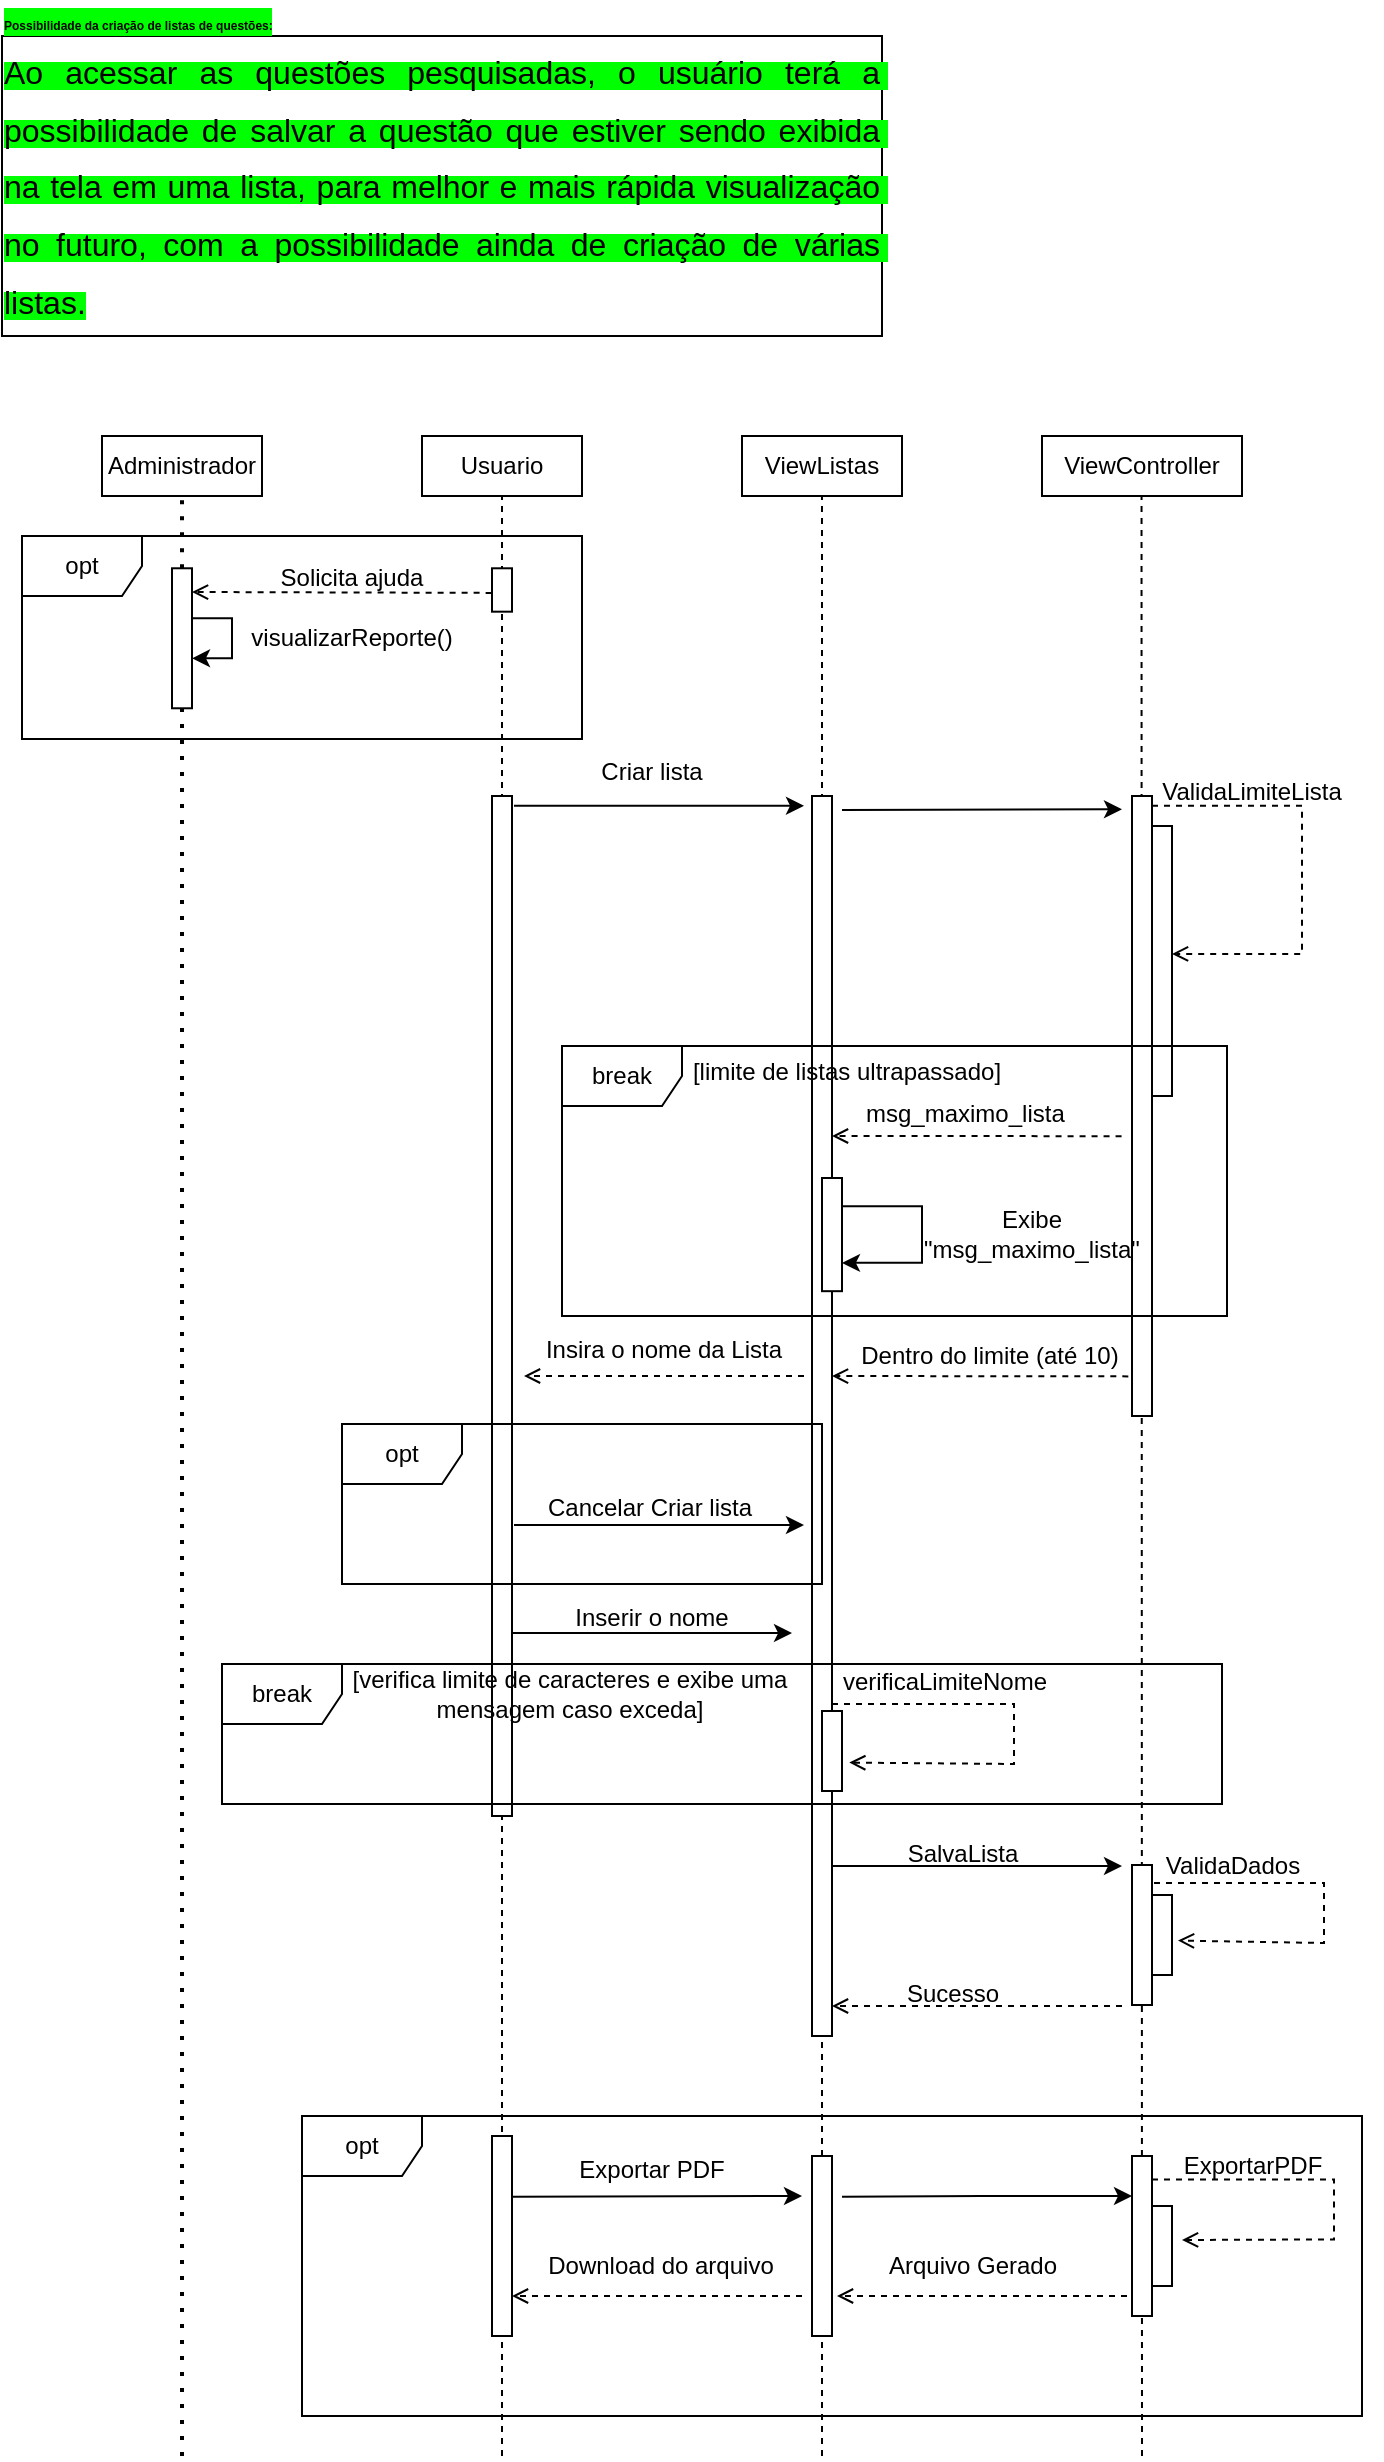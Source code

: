 <mxfile version="27.1.1">
  <diagram name="Página-1" id="BLvk0eQHxglNfP6eWdGU">
    <mxGraphModel dx="993" dy="403" grid="1" gridSize="10" guides="1" tooltips="1" connect="1" arrows="1" fold="1" page="1" pageScale="1" pageWidth="827" pageHeight="1169" math="0" shadow="0">
      <root>
        <mxCell id="0" />
        <mxCell id="1" parent="0" />
        <mxCell id="ODyMLqYF2nCaOZKzwvnY-1" value="&lt;span id=&quot;docs-internal-guid-a57da334-7fff-e3e3-7578-2005c0f5c0eb&quot;&gt;&lt;p style=&quot;line-height:1.8;text-align: justify;margin-top:0pt;margin-bottom:0pt;&quot; dir=&quot;ltr&quot;&gt;&lt;span style=&quot;font-family: Arial, sans-serif; background-color: rgb(0, 255, 0); font-weight: 700; font-variant-numeric: normal; font-variant-east-asian: normal; font-variant-alternates: normal; font-variant-position: normal; font-variant-emoji: normal; vertical-align: baseline; white-space-collapse: preserve;&quot;&gt;&lt;font style=&quot;font-size: 6px;&quot;&gt;Possibilidade da criação de listas de questões:&lt;/font&gt;&lt;/span&gt;&lt;/p&gt;&lt;p style=&quot;line-height:1.8;text-align: justify;margin-top:0pt;margin-bottom:0pt;&quot; dir=&quot;ltr&quot;&gt;&lt;span style=&quot;font-family: Arial, sans-serif; background-color: rgb(0, 255, 0); font-variant-numeric: normal; font-variant-east-asian: normal; font-variant-alternates: normal; font-variant-position: normal; font-variant-emoji: normal; vertical-align: baseline; white-space-collapse: preserve;&quot;&gt;&lt;font size=&quot;3&quot;&gt;Ao acessar as questões pesquisadas, o usuário terá a possibilidade de salvar a questão que estiver sendo exibida na tela em uma lista, para melhor e mais rápida visualização no futuro, com a possibilidade ainda de criação de várias listas.&lt;/font&gt;&lt;/span&gt;&lt;/p&gt;&lt;div&gt;&lt;span style=&quot;font-size: 12pt; font-family: Arial, sans-serif; background-color: rgb(0, 255, 0); font-variant-numeric: normal; font-variant-east-asian: normal; font-variant-alternates: normal; font-variant-position: normal; font-variant-emoji: normal; vertical-align: baseline; white-space-collapse: preserve;&quot;&gt;&lt;br&gt;&lt;/span&gt;&lt;/div&gt;&lt;/span&gt;" style="rounded=0;whiteSpace=wrap;html=1;" parent="1" vertex="1">
          <mxGeometry x="30" y="80" width="440" height="150" as="geometry" />
        </mxCell>
        <mxCell id="ODyMLqYF2nCaOZKzwvnY-2" value="Usuario" style="rounded=0;whiteSpace=wrap;html=1;" parent="1" vertex="1">
          <mxGeometry x="240" y="280" width="80" height="30" as="geometry" />
        </mxCell>
        <mxCell id="ODyMLqYF2nCaOZKzwvnY-4" value="" style="endArrow=none;dashed=1;html=1;rounded=0;" parent="1" edge="1">
          <mxGeometry width="50" height="50" relative="1" as="geometry">
            <mxPoint x="280" y="1290" as="sourcePoint" />
            <mxPoint x="280" y="310" as="targetPoint" />
          </mxGeometry>
        </mxCell>
        <mxCell id="YkKsjHE401IhQZZh_499-1" value="ViewListas" style="rounded=0;whiteSpace=wrap;html=1;" parent="1" vertex="1">
          <mxGeometry x="400" y="280" width="80" height="30" as="geometry" />
        </mxCell>
        <mxCell id="YkKsjHE401IhQZZh_499-2" value="" style="rounded=0;whiteSpace=wrap;html=1;" parent="1" vertex="1">
          <mxGeometry x="275" y="460" width="10" height="510" as="geometry" />
        </mxCell>
        <mxCell id="YkKsjHE401IhQZZh_499-6" value="" style="endArrow=none;dashed=1;html=1;rounded=0;" parent="1" edge="1">
          <mxGeometry width="50" height="50" relative="1" as="geometry">
            <mxPoint x="440" y="1290" as="sourcePoint" />
            <mxPoint x="440" y="310" as="targetPoint" />
          </mxGeometry>
        </mxCell>
        <mxCell id="YkKsjHE401IhQZZh_499-7" value="Administrador" style="rounded=0;whiteSpace=wrap;html=1;" parent="1" vertex="1">
          <mxGeometry x="80" y="280" width="80" height="30" as="geometry" />
        </mxCell>
        <mxCell id="YkKsjHE401IhQZZh_499-22" value="opt" style="shape=umlFrame;whiteSpace=wrap;html=1;pointerEvents=0;" parent="1" vertex="1">
          <mxGeometry x="40" y="330" width="280" height="101.5" as="geometry" />
        </mxCell>
        <mxCell id="YkKsjHE401IhQZZh_499-23" value="" style="endArrow=open;html=1;rounded=0;exitX=1.037;exitY=0.719;exitDx=0;exitDy=0;exitPerimeter=0;dashed=1;endFill=0;" parent="1" source="YkKsjHE401IhQZZh_499-26" edge="1">
          <mxGeometry width="50" height="50" relative="1" as="geometry">
            <mxPoint x="235" y="355.501" as="sourcePoint" />
            <mxPoint x="125" y="358" as="targetPoint" />
          </mxGeometry>
        </mxCell>
        <mxCell id="YkKsjHE401IhQZZh_499-25" style="edgeStyle=orthogonalEdgeStyle;rounded=0;orthogonalLoop=1;jettySize=auto;html=1;curved=0;" parent="1" source="YkKsjHE401IhQZZh_499-24" target="YkKsjHE401IhQZZh_499-24" edge="1">
          <mxGeometry relative="1" as="geometry" />
        </mxCell>
        <mxCell id="YkKsjHE401IhQZZh_499-26" value="Solicita ajuda" style="text;html=1;align=center;verticalAlign=middle;whiteSpace=wrap;rounded=0;" parent="1" vertex="1">
          <mxGeometry x="140" y="334.43" width="130" height="33.41" as="geometry" />
        </mxCell>
        <mxCell id="YkKsjHE401IhQZZh_499-27" value="visualizarReporte()" style="text;html=1;align=center;verticalAlign=middle;whiteSpace=wrap;rounded=0;" parent="1" vertex="1">
          <mxGeometry x="160" y="369.21" width="90" height="23.86" as="geometry" />
        </mxCell>
        <mxCell id="YkKsjHE401IhQZZh_499-28" value="" style="html=1;points=[[0,0,0,0,5],[0,1,0,0,-5],[1,0,0,0,5],[1,1,0,0,-5]];perimeter=orthogonalPerimeter;outlineConnect=0;targetShapes=umlLifeline;portConstraint=eastwest;newEdgeStyle={&quot;curved&quot;:0,&quot;rounded&quot;:0};" parent="1" vertex="1">
          <mxGeometry x="275" y="346.145" width="10" height="21.694" as="geometry" />
        </mxCell>
        <mxCell id="YkKsjHE401IhQZZh_499-30" value="" style="endArrow=none;dashed=1;html=1;dashPattern=1 3;strokeWidth=2;rounded=0;" parent="1" source="YkKsjHE401IhQZZh_499-24" edge="1">
          <mxGeometry width="50" height="50" relative="1" as="geometry">
            <mxPoint x="120" y="680" as="sourcePoint" />
            <mxPoint x="120" y="310" as="targetPoint" />
          </mxGeometry>
        </mxCell>
        <mxCell id="YkKsjHE401IhQZZh_499-31" value="" style="endArrow=none;dashed=1;html=1;dashPattern=1 3;strokeWidth=2;rounded=0;" parent="1" target="YkKsjHE401IhQZZh_499-24" edge="1">
          <mxGeometry width="50" height="50" relative="1" as="geometry">
            <mxPoint x="120" y="1290" as="sourcePoint" />
            <mxPoint x="120" y="310" as="targetPoint" />
          </mxGeometry>
        </mxCell>
        <mxCell id="YkKsjHE401IhQZZh_499-24" value="" style="html=1;points=[[0,0,0,0,5],[0,1,0,0,-5],[1,0,0,0,5],[1,1,0,0,-5]];perimeter=orthogonalPerimeter;outlineConnect=0;targetShapes=umlLifeline;portConstraint=eastwest;newEdgeStyle={&quot;curved&quot;:0,&quot;rounded&quot;:0};" parent="1" vertex="1">
          <mxGeometry x="115" y="346.141" width="10" height="70" as="geometry" />
        </mxCell>
        <mxCell id="YkKsjHE401IhQZZh_499-32" value="ViewController" style="rounded=0;whiteSpace=wrap;html=1;" parent="1" vertex="1">
          <mxGeometry x="550" y="280" width="100" height="30" as="geometry" />
        </mxCell>
        <mxCell id="V8U6Opk8REqJxy-VVyZn-2" value="" style="rounded=0;whiteSpace=wrap;html=1;" parent="1" vertex="1">
          <mxGeometry x="435" y="460" width="10" height="620" as="geometry" />
        </mxCell>
        <mxCell id="V8U6Opk8REqJxy-VVyZn-6" value="Criar lista" style="text;html=1;align=center;verticalAlign=middle;whiteSpace=wrap;rounded=0;" parent="1" vertex="1">
          <mxGeometry x="290" y="431.5" width="130" height="33.41" as="geometry" />
        </mxCell>
        <mxCell id="V8U6Opk8REqJxy-VVyZn-7" value="" style="endArrow=classic;html=1;rounded=0;" parent="1" edge="1">
          <mxGeometry width="50" height="50" relative="1" as="geometry">
            <mxPoint x="286" y="464.911" as="sourcePoint" />
            <mxPoint x="431" y="464.91" as="targetPoint" />
          </mxGeometry>
        </mxCell>
        <mxCell id="V8U6Opk8REqJxy-VVyZn-8" value="" style="endArrow=none;dashed=1;html=1;rounded=0;" parent="1" edge="1">
          <mxGeometry width="50" height="50" relative="1" as="geometry">
            <mxPoint x="600" y="1290" as="sourcePoint" />
            <mxPoint x="599.76" y="310" as="targetPoint" />
          </mxGeometry>
        </mxCell>
        <mxCell id="V8U6Opk8REqJxy-VVyZn-10" value="" style="endArrow=none;dashed=1;html=1;rounded=0;" parent="1" edge="1">
          <mxGeometry width="50" height="50" relative="1" as="geometry">
            <mxPoint x="595" y="600.5" as="sourcePoint" />
            <mxPoint x="595" y="630.5" as="targetPoint" />
          </mxGeometry>
        </mxCell>
        <mxCell id="V8U6Opk8REqJxy-VVyZn-9" value="" style="rounded=0;whiteSpace=wrap;html=1;" parent="1" vertex="1">
          <mxGeometry x="595" y="460" width="10" height="310" as="geometry" />
        </mxCell>
        <mxCell id="V8U6Opk8REqJxy-VVyZn-11" value="" style="endArrow=classic;html=1;rounded=0;entryX=0;entryY=0.75;entryDx=0;entryDy=0;" parent="1" target="V8U6Opk8REqJxy-VVyZn-14" edge="1">
          <mxGeometry width="50" height="50" relative="1" as="geometry">
            <mxPoint x="450" y="467" as="sourcePoint" />
            <mxPoint x="590" y="480" as="targetPoint" />
          </mxGeometry>
        </mxCell>
        <mxCell id="V8U6Opk8REqJxy-VVyZn-12" value="" style="rounded=0;whiteSpace=wrap;html=1;" parent="1" vertex="1">
          <mxGeometry x="605" y="475" width="10" height="135" as="geometry" />
        </mxCell>
        <mxCell id="V8U6Opk8REqJxy-VVyZn-13" value="" style="endArrow=open;html=1;rounded=0;exitX=1;exitY=0;exitDx=0;exitDy=0;dashed=1;endFill=0;entryX=1;entryY=0.474;entryDx=0;entryDy=0;entryPerimeter=0;" parent="1" target="V8U6Opk8REqJxy-VVyZn-12" edge="1">
          <mxGeometry width="50" height="50" relative="1" as="geometry">
            <mxPoint x="605" y="464.91" as="sourcePoint" />
            <mxPoint x="615" y="522.41" as="targetPoint" />
            <Array as="points">
              <mxPoint x="680" y="464.91" />
              <mxPoint x="680" y="539" />
            </Array>
          </mxGeometry>
        </mxCell>
        <mxCell id="V8U6Opk8REqJxy-VVyZn-14" value="ValidaLimiteLista" style="text;html=1;align=center;verticalAlign=middle;whiteSpace=wrap;rounded=0;" parent="1" vertex="1">
          <mxGeometry x="590" y="441.59" width="130" height="33.41" as="geometry" />
        </mxCell>
        <mxCell id="V8U6Opk8REqJxy-VVyZn-23" value="" style="endArrow=open;html=1;rounded=0;dashed=1;endFill=0;entryX=1.184;entryY=0.459;entryDx=0;entryDy=0;entryPerimeter=0;" parent="1" edge="1">
          <mxGeometry width="50" height="50" relative="1" as="geometry">
            <mxPoint x="593.16" y="750.19" as="sourcePoint" />
            <mxPoint x="445.0" y="750" as="targetPoint" />
          </mxGeometry>
        </mxCell>
        <mxCell id="V8U6Opk8REqJxy-VVyZn-25" value="Dentro do limite (até 10)" style="text;html=1;align=center;verticalAlign=middle;whiteSpace=wrap;rounded=0;" parent="1" vertex="1">
          <mxGeometry x="449" y="723" width="150" height="33.41" as="geometry" />
        </mxCell>
        <mxCell id="V8U6Opk8REqJxy-VVyZn-27" value="" style="endArrow=open;html=1;rounded=0;exitX=1.037;exitY=0.719;exitDx=0;exitDy=0;exitPerimeter=0;dashed=1;endFill=0;" parent="1" edge="1">
          <mxGeometry width="50" height="50" relative="1" as="geometry">
            <mxPoint x="431" y="750" as="sourcePoint" />
            <mxPoint x="291" y="750" as="targetPoint" />
          </mxGeometry>
        </mxCell>
        <mxCell id="V8U6Opk8REqJxy-VVyZn-28" value="Insira o nome da Lista" style="text;html=1;align=center;verticalAlign=middle;whiteSpace=wrap;rounded=0;" parent="1" vertex="1">
          <mxGeometry x="286" y="720" width="150" height="33.41" as="geometry" />
        </mxCell>
        <mxCell id="V8U6Opk8REqJxy-VVyZn-32" value="Inserir o nome" style="text;html=1;align=center;verticalAlign=middle;whiteSpace=wrap;rounded=0;" parent="1" vertex="1">
          <mxGeometry x="290" y="854.59" width="130" height="33.41" as="geometry" />
        </mxCell>
        <mxCell id="V8U6Opk8REqJxy-VVyZn-33" value="" style="endArrow=classic;html=1;rounded=0;" parent="1" edge="1">
          <mxGeometry width="50" height="50" relative="1" as="geometry">
            <mxPoint x="285" y="878.55" as="sourcePoint" />
            <mxPoint x="425" y="878.55" as="targetPoint" />
          </mxGeometry>
        </mxCell>
        <mxCell id="V8U6Opk8REqJxy-VVyZn-36" value="SalvaLista" style="text;html=1;align=center;verticalAlign=middle;resizable=0;points=[];autosize=1;strokeColor=none;fillColor=none;" parent="1" vertex="1">
          <mxGeometry x="470" y="974" width="80" height="30" as="geometry" />
        </mxCell>
        <mxCell id="V8U6Opk8REqJxy-VVyZn-43" value="break" style="shape=umlFrame;whiteSpace=wrap;html=1;pointerEvents=0;" parent="1" vertex="1">
          <mxGeometry x="310" y="585" width="332.5" height="135" as="geometry" />
        </mxCell>
        <mxCell id="V8U6Opk8REqJxy-VVyZn-44" value="" style="endArrow=classic;html=1;rounded=0;" parent="1" edge="1">
          <mxGeometry width="50" height="50" relative="1" as="geometry">
            <mxPoint x="445" y="995.0" as="sourcePoint" />
            <mxPoint x="590" y="995" as="targetPoint" />
          </mxGeometry>
        </mxCell>
        <mxCell id="V8U6Opk8REqJxy-VVyZn-45" value="" style="endArrow=open;html=1;rounded=0;dashed=1;endFill=0;entryX=1.3;entryY=0.57;entryDx=0;entryDy=0;entryPerimeter=0;" parent="1" target="V8U6Opk8REqJxy-VVyZn-46" edge="1">
          <mxGeometry width="50" height="50" relative="1" as="geometry">
            <mxPoint x="600" y="1003.5" as="sourcePoint" />
            <mxPoint x="625.5" y="1036.5" as="targetPoint" />
            <Array as="points">
              <mxPoint x="691" y="1003.5" />
              <mxPoint x="691" y="1033.5" />
            </Array>
          </mxGeometry>
        </mxCell>
        <mxCell id="V8U6Opk8REqJxy-VVyZn-46" value="" style="rounded=0;whiteSpace=wrap;html=1;" parent="1" vertex="1">
          <mxGeometry x="605" y="1009.5" width="10" height="40" as="geometry" />
        </mxCell>
        <mxCell id="V8U6Opk8REqJxy-VVyZn-48" value="ValidaDados" style="text;html=1;align=center;verticalAlign=middle;resizable=0;points=[];autosize=1;strokeColor=none;fillColor=none;" parent="1" vertex="1">
          <mxGeometry x="600" y="980" width="90" height="30" as="geometry" />
        </mxCell>
        <mxCell id="V8U6Opk8REqJxy-VVyZn-41" value="" style="rounded=0;whiteSpace=wrap;html=1;" parent="1" vertex="1">
          <mxGeometry x="595" y="994.5" width="10" height="70" as="geometry" />
        </mxCell>
        <mxCell id="V8U6Opk8REqJxy-VVyZn-49" value="" style="endArrow=open;html=1;rounded=0;dashed=1;endFill=0;" parent="1" edge="1">
          <mxGeometry width="50" height="50" relative="1" as="geometry">
            <mxPoint x="590" y="1065" as="sourcePoint" />
            <mxPoint x="445" y="1065" as="targetPoint" />
          </mxGeometry>
        </mxCell>
        <mxCell id="V8U6Opk8REqJxy-VVyZn-50" value="Sucesso" style="text;html=1;align=center;verticalAlign=middle;resizable=0;points=[];autosize=1;strokeColor=none;fillColor=none;" parent="1" vertex="1">
          <mxGeometry x="470" y="1043.5" width="70" height="30" as="geometry" />
        </mxCell>
        <mxCell id="V8U6Opk8REqJxy-VVyZn-54" value="&lt;b style=&quot;font-weight:normal;&quot; id=&quot;docs-internal-guid-245c9a75-7fff-a788-f105-0794429abbf5&quot;&gt;&lt;span style=&quot;font-family: Arial, sans-serif; color: rgb(0, 0, 0); background-color: transparent; font-weight: 400; font-style: normal; font-variant: normal; text-decoration: none; vertical-align: baseline; white-space: pre-wrap;&quot;&gt;&lt;font&gt;msg_maximo_lista&lt;/font&gt;&lt;/span&gt;&lt;/b&gt;" style="text;whiteSpace=wrap;html=1;" parent="1" vertex="1">
          <mxGeometry x="460" y="605.25" width="165" height="20" as="geometry" />
        </mxCell>
        <mxCell id="V8U6Opk8REqJxy-VVyZn-55" value="" style="endArrow=open;html=1;rounded=0;exitX=-0.022;exitY=0.919;exitDx=0;exitDy=0;exitPerimeter=0;dashed=1;endFill=0;" parent="1" edge="1">
          <mxGeometry width="50" height="50" relative="1" as="geometry">
            <mxPoint x="589.78" y="630.09" as="sourcePoint" />
            <mxPoint x="445" y="630" as="targetPoint" />
          </mxGeometry>
        </mxCell>
        <mxCell id="V8U6Opk8REqJxy-VVyZn-57" value="" style="rounded=0;whiteSpace=wrap;html=1;" parent="1" vertex="1">
          <mxGeometry x="275" y="1130" width="10" height="100" as="geometry" />
        </mxCell>
        <mxCell id="V8U6Opk8REqJxy-VVyZn-58" value="Exportar PDF" style="text;html=1;align=center;verticalAlign=middle;whiteSpace=wrap;rounded=0;" parent="1" vertex="1">
          <mxGeometry x="290" y="1130" width="130" height="33.41" as="geometry" />
        </mxCell>
        <mxCell id="V8U6Opk8REqJxy-VVyZn-63" value="" style="endArrow=classic;html=1;rounded=0;exitX=0;exitY=1;exitDx=0;exitDy=0;" parent="1" edge="1">
          <mxGeometry width="50" height="50" relative="1" as="geometry">
            <mxPoint x="285.0" y="1160.41" as="sourcePoint" />
            <mxPoint x="430" y="1160" as="targetPoint" />
          </mxGeometry>
        </mxCell>
        <mxCell id="V8U6Opk8REqJxy-VVyZn-64" value="" style="rounded=0;whiteSpace=wrap;html=1;" parent="1" vertex="1">
          <mxGeometry x="435" y="1140" width="10" height="90" as="geometry" />
        </mxCell>
        <mxCell id="V8U6Opk8REqJxy-VVyZn-65" value="" style="rounded=0;whiteSpace=wrap;html=1;" parent="1" vertex="1">
          <mxGeometry x="595" y="1140" width="10" height="80" as="geometry" />
        </mxCell>
        <mxCell id="V8U6Opk8REqJxy-VVyZn-67" value="opt" style="shape=umlFrame;whiteSpace=wrap;html=1;pointerEvents=0;" parent="1" vertex="1">
          <mxGeometry x="180" y="1120" width="530" height="150" as="geometry" />
        </mxCell>
        <mxCell id="V8U6Opk8REqJxy-VVyZn-68" value="" style="endArrow=open;html=1;rounded=0;dashed=1;endFill=0;" parent="1" edge="1">
          <mxGeometry width="50" height="50" relative="1" as="geometry">
            <mxPoint x="592.5" y="1210" as="sourcePoint" />
            <mxPoint x="447.5" y="1210" as="targetPoint" />
          </mxGeometry>
        </mxCell>
        <mxCell id="V8U6Opk8REqJxy-VVyZn-70" value="Arquivo Gerado" style="text;html=1;align=center;verticalAlign=middle;resizable=0;points=[];autosize=1;strokeColor=none;fillColor=none;" parent="1" vertex="1">
          <mxGeometry x="460" y="1180" width="110" height="30" as="geometry" />
        </mxCell>
        <mxCell id="V8U6Opk8REqJxy-VVyZn-71" value="" style="endArrow=classic;html=1;rounded=0;exitX=0;exitY=1;exitDx=0;exitDy=0;" parent="1" edge="1">
          <mxGeometry width="50" height="50" relative="1" as="geometry">
            <mxPoint x="450.0" y="1160.41" as="sourcePoint" />
            <mxPoint x="595" y="1160" as="targetPoint" />
            <Array as="points">
              <mxPoint x="520" y="1160" />
            </Array>
          </mxGeometry>
        </mxCell>
        <mxCell id="V8U6Opk8REqJxy-VVyZn-72" value="" style="endArrow=open;html=1;rounded=0;dashed=1;endFill=0;" parent="1" edge="1">
          <mxGeometry width="50" height="50" relative="1" as="geometry">
            <mxPoint x="430" y="1210" as="sourcePoint" />
            <mxPoint x="285" y="1210" as="targetPoint" />
          </mxGeometry>
        </mxCell>
        <mxCell id="V8U6Opk8REqJxy-VVyZn-75" value="" style="endArrow=open;html=1;rounded=0;dashed=1;endFill=0;" parent="1" edge="1">
          <mxGeometry width="50" height="50" relative="1" as="geometry">
            <mxPoint x="605" y="1151.71" as="sourcePoint" />
            <mxPoint x="620" y="1182" as="targetPoint" />
            <Array as="points">
              <mxPoint x="696" y="1151.71" />
              <mxPoint x="696" y="1181.71" />
            </Array>
          </mxGeometry>
        </mxCell>
        <mxCell id="V8U6Opk8REqJxy-VVyZn-76" value="" style="rounded=0;whiteSpace=wrap;html=1;" parent="1" vertex="1">
          <mxGeometry x="605" y="1165" width="10" height="40" as="geometry" />
        </mxCell>
        <mxCell id="V8U6Opk8REqJxy-VVyZn-77" value="ExportarPDF" style="text;html=1;align=center;verticalAlign=middle;resizable=0;points=[];autosize=1;strokeColor=none;fillColor=none;" parent="1" vertex="1">
          <mxGeometry x="610" y="1130" width="90" height="30" as="geometry" />
        </mxCell>
        <mxCell id="V8U6Opk8REqJxy-VVyZn-80" value="Download do arquivo" style="text;html=1;align=center;verticalAlign=middle;resizable=0;points=[];autosize=1;strokeColor=none;fillColor=none;" parent="1" vertex="1">
          <mxGeometry x="288.5" y="1180" width="140" height="30" as="geometry" />
        </mxCell>
        <mxCell id="V8U6Opk8REqJxy-VVyZn-81" value="opt" style="shape=umlFrame;whiteSpace=wrap;html=1;pointerEvents=0;" parent="1" vertex="1">
          <mxGeometry x="200" y="774" width="240" height="80" as="geometry" />
        </mxCell>
        <mxCell id="V8U6Opk8REqJxy-VVyZn-82" value="" style="endArrow=classic;html=1;rounded=0;" parent="1" edge="1">
          <mxGeometry width="50" height="50" relative="1" as="geometry">
            <mxPoint x="286" y="824.501" as="sourcePoint" />
            <mxPoint x="431" y="824.5" as="targetPoint" />
          </mxGeometry>
        </mxCell>
        <mxCell id="V8U6Opk8REqJxy-VVyZn-83" value="Cancelar Criar lista" style="text;html=1;align=center;verticalAlign=middle;whiteSpace=wrap;rounded=0;" parent="1" vertex="1">
          <mxGeometry x="288.5" y="799.25" width="130" height="33.41" as="geometry" />
        </mxCell>
        <mxCell id="ZD7yvqCuFe8xv7MHbOyk-3" value="break" style="shape=umlFrame;whiteSpace=wrap;html=1;pointerEvents=0;" vertex="1" parent="1">
          <mxGeometry x="140" y="894" width="500" height="70" as="geometry" />
        </mxCell>
        <mxCell id="ZD7yvqCuFe8xv7MHbOyk-5" value="" style="rounded=0;whiteSpace=wrap;html=1;" vertex="1" parent="1">
          <mxGeometry x="440" y="917.5" width="10" height="40" as="geometry" />
        </mxCell>
        <mxCell id="ZD7yvqCuFe8xv7MHbOyk-6" value="verificaLimiteNome" style="text;html=1;align=center;verticalAlign=middle;resizable=0;points=[];autosize=1;strokeColor=none;fillColor=none;" vertex="1" parent="1">
          <mxGeometry x="436" y="888" width="130" height="30" as="geometry" />
        </mxCell>
        <mxCell id="ZD7yvqCuFe8xv7MHbOyk-8" value="" style="endArrow=open;html=1;rounded=0;dashed=1;endFill=0;entryX=1.364;entryY=0.645;entryDx=0;entryDy=0;entryPerimeter=0;" edge="1" parent="1" target="ZD7yvqCuFe8xv7MHbOyk-5">
          <mxGeometry width="50" height="50" relative="1" as="geometry">
            <mxPoint x="445" y="914" as="sourcePoint" />
            <mxPoint x="463" y="942.5" as="targetPoint" />
            <Array as="points">
              <mxPoint x="536" y="914" />
              <mxPoint x="536" y="944" />
            </Array>
          </mxGeometry>
        </mxCell>
        <mxCell id="ZD7yvqCuFe8xv7MHbOyk-9" value="[verifica limite de caracteres e exibe uma mensagem caso exceda]" style="text;html=1;align=center;verticalAlign=middle;whiteSpace=wrap;rounded=0;" vertex="1" parent="1">
          <mxGeometry x="198.5" y="894" width="230" height="30" as="geometry" />
        </mxCell>
        <mxCell id="ZD7yvqCuFe8xv7MHbOyk-14" value="" style="rounded=0;whiteSpace=wrap;html=1;" vertex="1" parent="1">
          <mxGeometry x="440" y="651" width="10" height="56.59" as="geometry" />
        </mxCell>
        <mxCell id="ZD7yvqCuFe8xv7MHbOyk-16" style="edgeStyle=orthogonalEdgeStyle;rounded=0;orthogonalLoop=1;jettySize=auto;html=1;entryX=1;entryY=0.75;entryDx=0;entryDy=0;exitX=1;exitY=0.25;exitDx=0;exitDy=0;" edge="1" parent="1" source="ZD7yvqCuFe8xv7MHbOyk-14" target="ZD7yvqCuFe8xv7MHbOyk-14">
          <mxGeometry relative="1" as="geometry">
            <Array as="points">
              <mxPoint x="490" y="665" />
              <mxPoint x="490" y="693" />
            </Array>
          </mxGeometry>
        </mxCell>
        <mxCell id="ZD7yvqCuFe8xv7MHbOyk-17" value="Exibe&lt;div&gt;&quot;msg_maximo_lista&quot;&lt;/div&gt;" style="text;html=1;align=center;verticalAlign=middle;whiteSpace=wrap;rounded=0;" vertex="1" parent="1">
          <mxGeometry x="488.5" y="659.19" width="111.5" height="40.21" as="geometry" />
        </mxCell>
        <mxCell id="ZD7yvqCuFe8xv7MHbOyk-18" value="[limite de listas ultrapassado]" style="text;html=1;align=center;verticalAlign=middle;whiteSpace=wrap;rounded=0;" vertex="1" parent="1">
          <mxGeometry x="365" y="583" width="175" height="30" as="geometry" />
        </mxCell>
      </root>
    </mxGraphModel>
  </diagram>
</mxfile>
